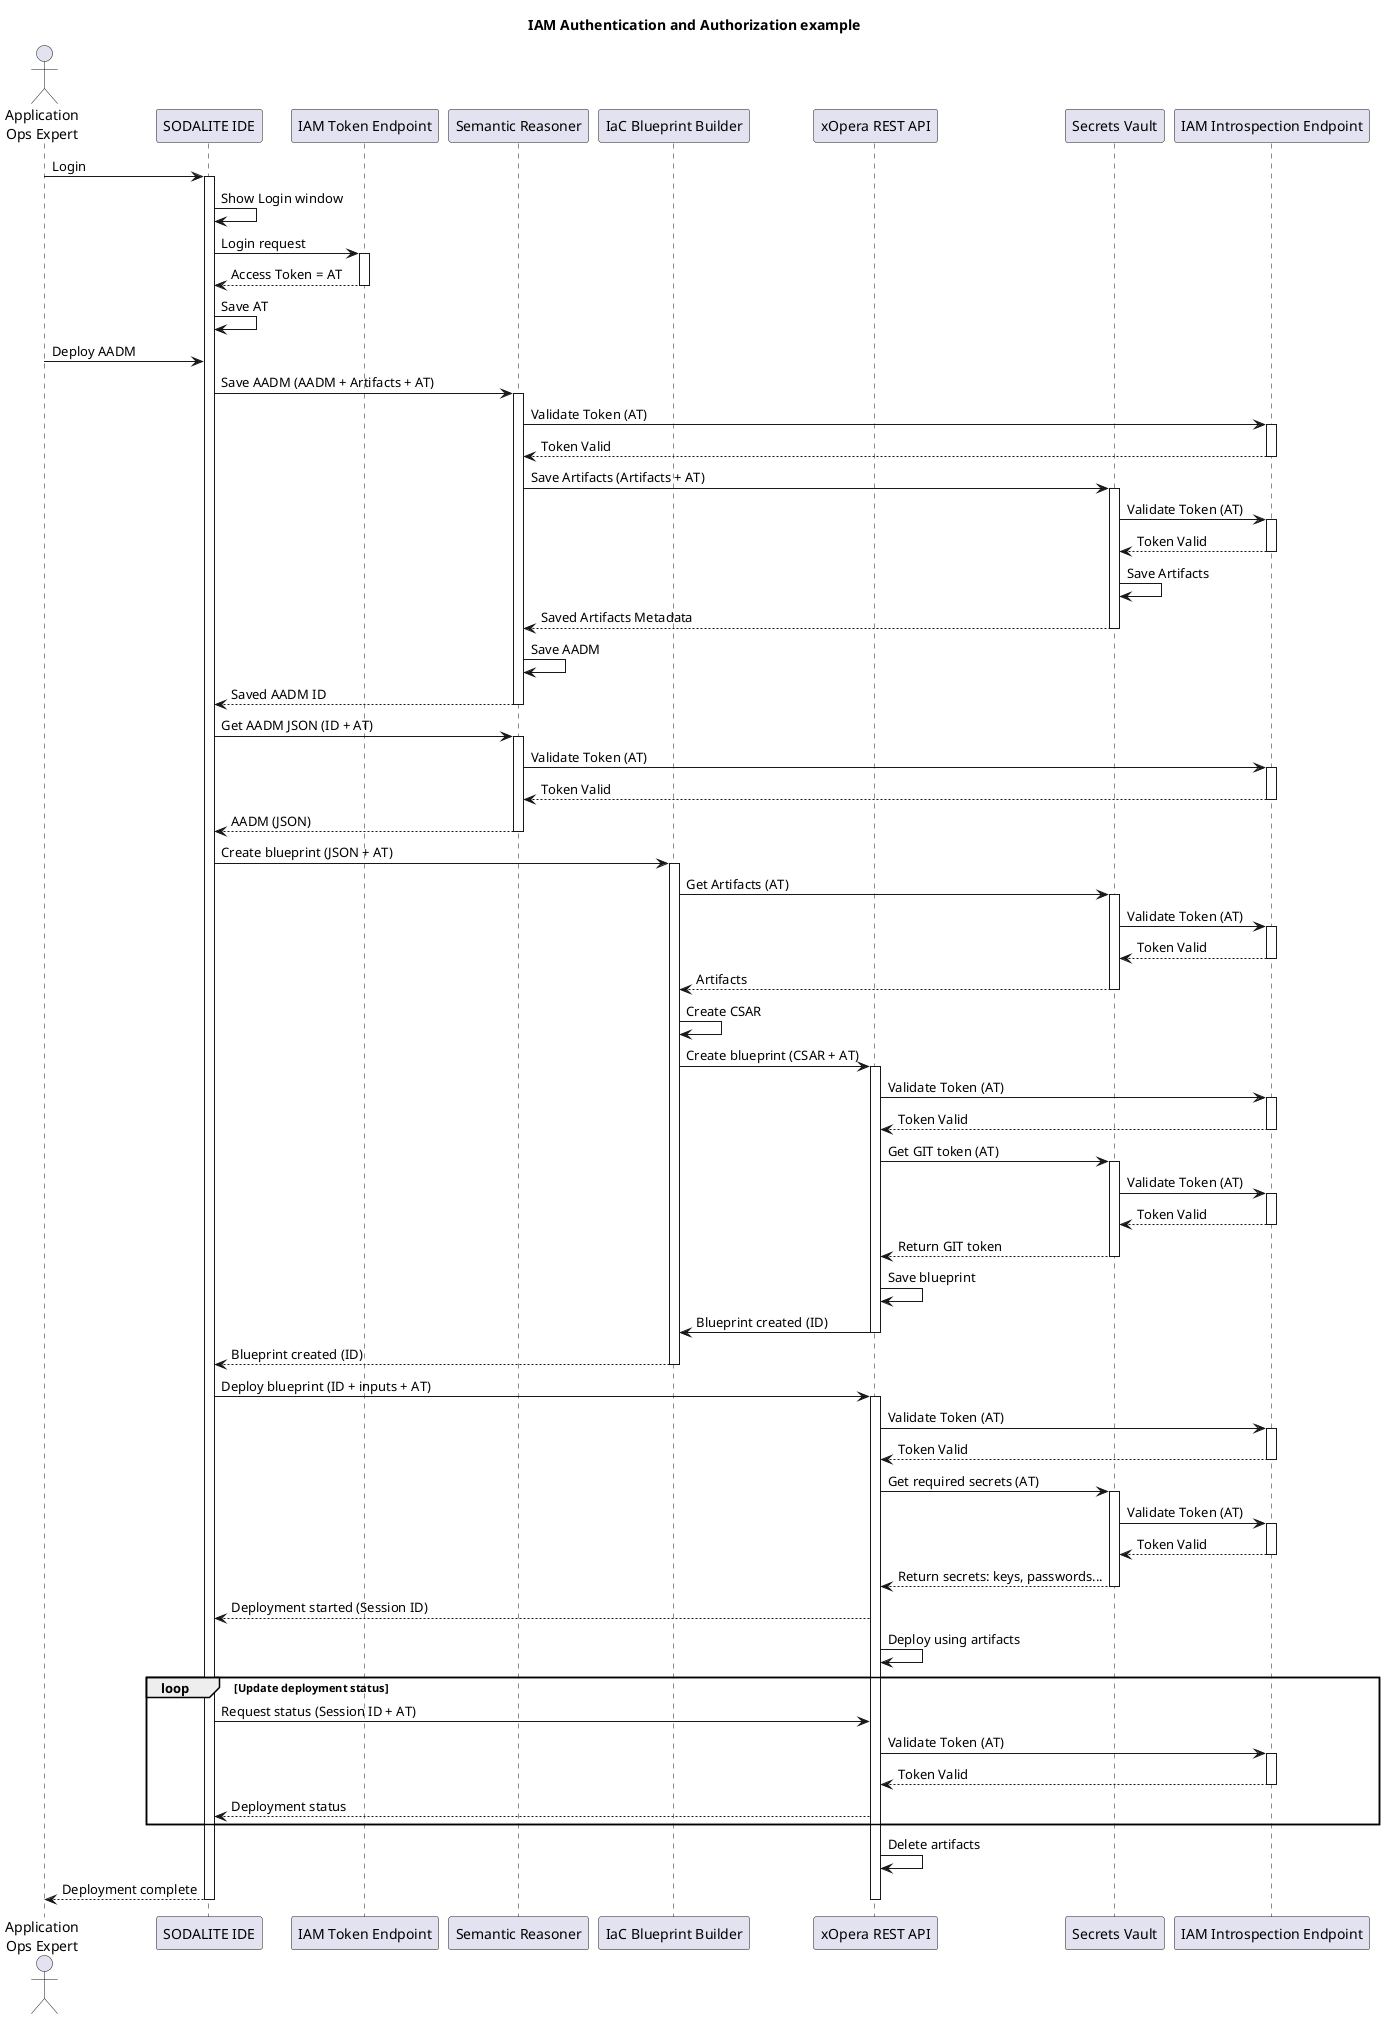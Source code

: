 @startuml

title IAM Authentication and Authorization example

actor "Application\nOps Expert" as ops
participant "SODALITE IDE" as editor
participant "IAM Token Endpoint" as keya
participant "Semantic Reasoner" as reasoner
participant "IaC Blueprint Builder" as builder
participant "xOpera REST API" as xopera
participant "Secrets Vault" as vault
participant "IAM Introspection Endpoint" as keyt

ops->editor: Login
activate editor
editor->editor: Show Login window
editor->keya: Login request
activate keya
keya-->editor: Access Token = AT
deactivate keya
editor->editor: Save AT

ops->editor: Deploy AADM
editor->reasoner: Save AADM (AADM + Artifacts + AT)
activate reasoner
reasoner->keyt: Validate Token (AT)
activate keyt
keyt-->reasoner: Token Valid
deactivate keyt
reasoner->vault: Save Artifacts (Artifacts + AT)
activate vault
vault->keyt: Validate Token (AT)
activate keyt
keyt-->vault: Token Valid
deactivate keyt
vault->vault: Save Artifacts
vault-->reasoner: Saved Artifacts Metadata
deactivate vault
reasoner-> reasoner: Save AADM
reasoner-->editor: Saved AADM ID
deactivate reasoner


editor->reasoner: Get AADM JSON (ID + AT)
activate reasoner
reasoner->keyt: Validate Token (AT)
activate keyt
keyt-->reasoner: Token Valid
deactivate keyt
reasoner-->editor: AADM (JSON)
deactivate reasoner



editor->builder: Create blueprint (JSON + AT)
activate builder
builder->vault: Get Artifacts (AT)
activate vault
vault->keyt: Validate Token (AT)
activate keyt
keyt-->vault: Token Valid
deactivate keyt
vault-->builder: Artifacts
deactivate vault
builder->builder: Create CSAR
builder->xopera: Create blueprint (CSAR + AT)
activate xopera
xopera->keyt: Validate Token (AT)
activate keyt
keyt-->xopera: Token Valid
deactivate keyt
xopera->vault: Get GIT token (AT)
activate vault
vault->keyt: Validate Token (AT)
activate keyt
keyt-->vault: Token Valid
deactivate keyt
vault-->xopera: Return GIT token
deactivate vault

xopera->xopera: Save blueprint
xopera->builder: Blueprint created (ID)
deactivate xopera
builder-->editor: Blueprint created (ID)
deactivate builder


editor->xopera: Deploy blueprint (ID + inputs + AT)
activate xopera
xopera->keyt: Validate Token (AT)
activate keyt
keyt-->xopera: Token Valid
deactivate keyt
xopera->vault: Get required secrets (AT)
activate vault
vault->keyt: Validate Token (AT)
activate keyt
keyt-->vault: Token Valid
deactivate keyt
vault-->xopera: Return secrets: keys, passwords...
deactivate vault
xopera-->editor: Deployment started (Session ID)
xopera->xopera: Deploy using artifacts
loop Update deployment status
    editor->xopera: Request status (Session ID + AT)
    xopera->keyt: Validate Token (AT)
    activate keyt
    keyt-->xopera: Token Valid
    deactivate keyt
    xopera-->editor: Deployment status
end        
xopera->xopera: Delete artifacts
editor-->ops: Deployment complete
deactivate xopera
deactivate editor



@enduml
